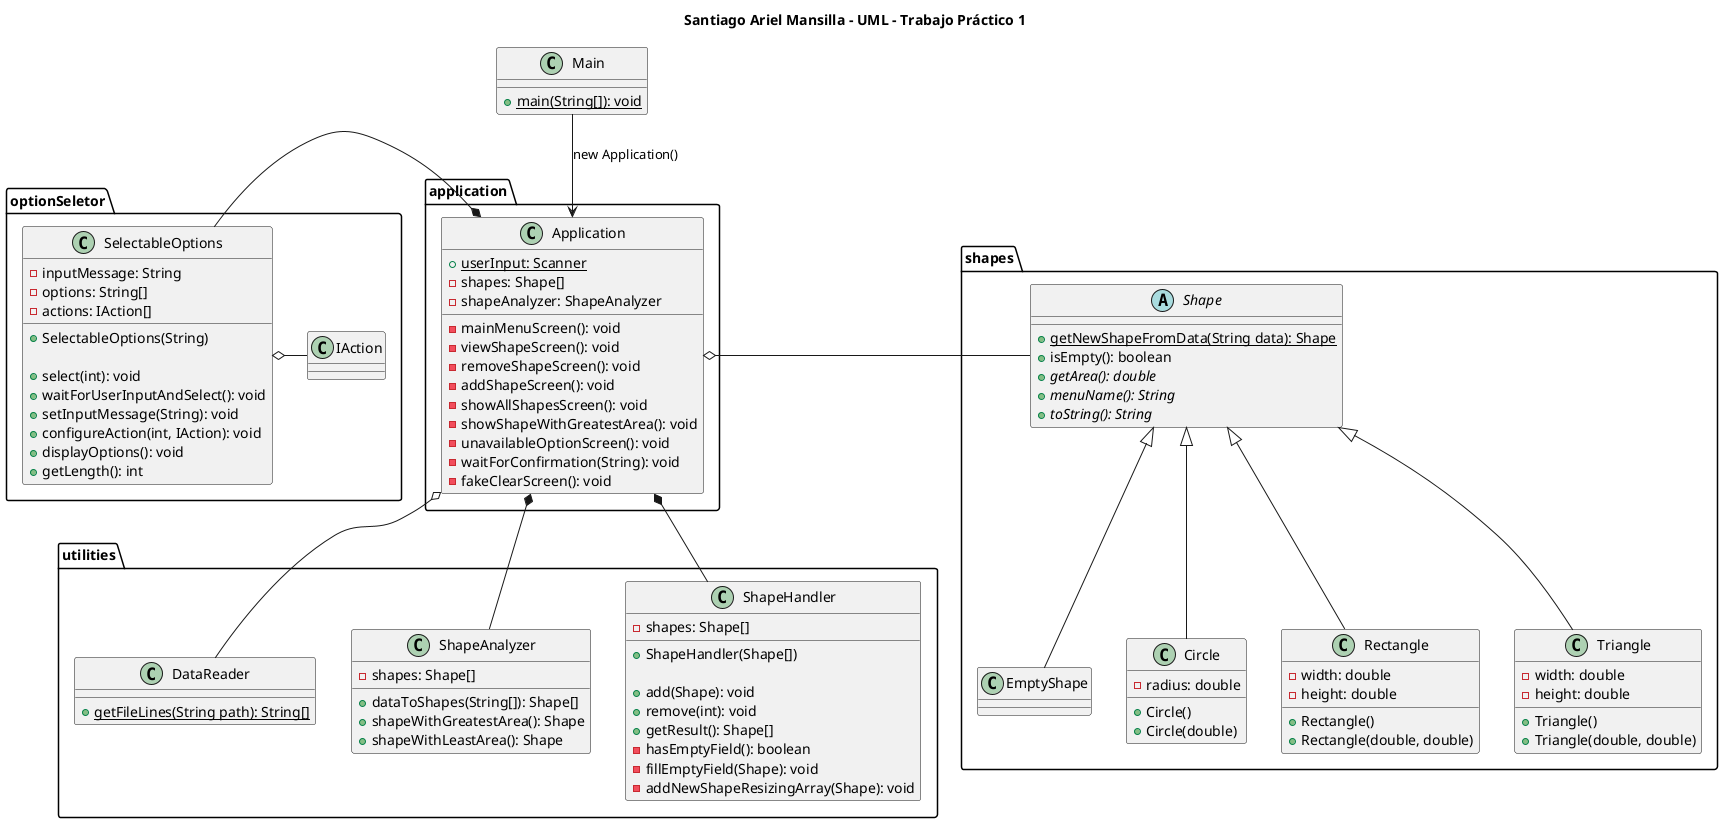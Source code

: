 @startuml

title "Santiago Ariel Mansilla - UML - Trabajo Práctico 1"

class Main {
    +{static} main(String[]): void
}

package application {
    class Application {
        +{static} userInput: Scanner
        -shapes: Shape[]
        -shapeAnalyzer: ShapeAnalyzer

        -mainMenuScreen(): void
        -viewShapeScreen(): void
        -removeShapeScreen(): void
        -addShapeScreen(): void
        -showAllShapesScreen(): void
        -showShapeWithGreatestArea(): void
        -unavailableOptionScreen(): void
        -waitForConfirmation(String): void
        -fakeClearScreen(): void
    }
}

package optionSeletor {
    class IAction
    class SelectableOptions {
        -inputMessage: String
        -options: String[]
        -actions: IAction[]

        +SelectableOptions(String)
        
        +select(int): void
        +waitForUserInputAndSelect(): void
        +setInputMessage(String): void
        +configureAction(int, IAction): void
        +displayOptions(): void
        +getLength(): int
    }

    SelectableOptions o- IAction
}

package shapes {
    abstract class Shape {
        +{static} getNewShapeFromData(String data): Shape
        +isEmpty(): boolean
        +{abstract} getArea(): double
        +{abstract} menuName(): String
        +{abstract} toString(): String
    }
    class EmptyShape
    class Circle {
        -radius: double
        
        +Circle()
        +Circle(double)
    }
    class Rectangle {
        -width: double
        -height: double

        +Rectangle()
        +Rectangle(double, double)
    }
    class Triangle {
        -width: double
        -height: double

        +Triangle()
        +Triangle(double, double)
    }

    Shape <|-- EmptyShape
    Shape <|-- Circle
    Shape <|-- Rectangle
    Shape <|-- Triangle
}

package utilities {
    class DataReader {
        +{static} getFileLines(String path): String[]
    }
    class ShapeAnalyzer {
        -shapes: Shape[]
        
        +dataToShapes(String[]): Shape[]
        +shapeWithGreatestArea(): Shape
        +shapeWithLeastArea(): Shape
    }
    class ShapeHandler {
        -shapes: Shape[]

        +ShapeHandler(Shape[])
        
        +add(Shape): void
        +remove(int): void
        +getResult(): Shape[]
        -hasEmptyField(): boolean
        -fillEmptyField(Shape): void
        -addNewShapeResizingArray(Shape): void
    }
}

Main --> Application: "new Application()"

Application o- Shape

Application o-- DataReader
Application *-- ShapeAnalyzer
Application *-- ShapeHandler
Application *- SelectableOptions

@enduml
